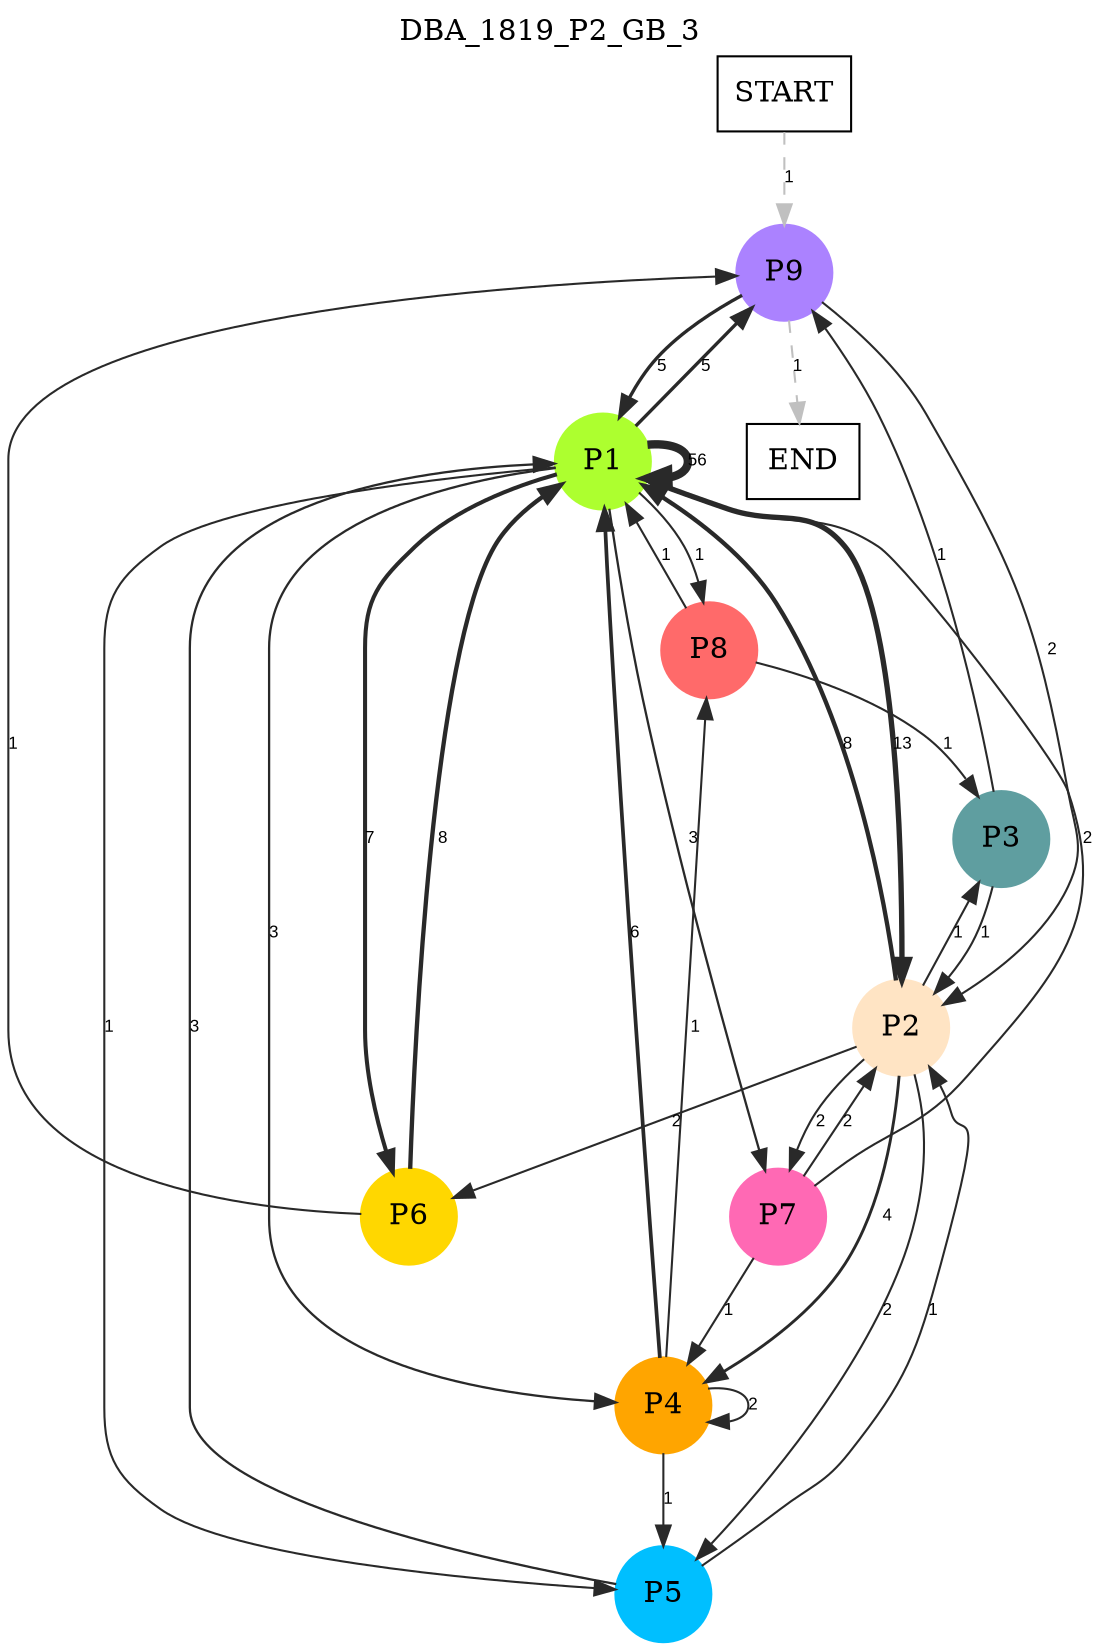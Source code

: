 digraph DBA_1819_P2_GB_3 {
	labelloc="t";
	label=DBA_1819_P2_GB_3;
	dpi = 150
	size="16,11!";
	margin = 0;
"START" [shape=box, fillcolor=white, style=filled, color=black]
"P9" [shape=circle, color=mediumpurple1, style=filled]
"P1" [shape=circle, color=greenyellow, style=filled]
"P7" [shape=circle, color=hotpink, style=filled]
"P2" [shape=circle, color=bisque, style=filled]
"P4" [shape=circle, color=orange, style=filled]
"P5" [shape=circle, color=deepskyblue, style=filled]
"P6" [shape=circle, color=gold, style=filled]
"P8" [shape=circle, color=indianred1, style=filled]
"P3" [shape=circle, color=cadetblue, style=filled]
"END" [shape=box, fillcolor=white, style=filled, color=black]
"START" -> "P9" [ style = dashed color=grey label ="1" labelfloat=false fontname="Arial" fontsize=8]

"P9" -> "P1" [ color=grey16 penwidth = "1.6094379124341"label ="5" labelfloat=false fontname="Arial" fontsize=8]

"P9" -> "P2" [ color=grey16 penwidth = "1"label ="2" labelfloat=false fontname="Arial" fontsize=8]

"P9" -> "END" [ style = dashed color=grey label ="1" labelfloat=false fontname="Arial" fontsize=8]

"P1" -> "P9" [ color=grey16 penwidth = "1.6094379124341"label ="5" labelfloat=false fontname="Arial" fontsize=8]

"P1" -> "P1" [ color=grey16 penwidth = "4.02535169073515"label ="56" labelfloat=false fontname="Arial" fontsize=8]

"P1" -> "P7" [ color=grey16 penwidth = "1.09861228866811"label ="3" labelfloat=false fontname="Arial" fontsize=8]

"P1" -> "P2" [ color=grey16 penwidth = "2.56494935746154"label ="13" labelfloat=false fontname="Arial" fontsize=8]

"P1" -> "P4" [ color=grey16 penwidth = "1.09861228866811"label ="3" labelfloat=false fontname="Arial" fontsize=8]

"P1" -> "P5" [ color=grey16 penwidth = "1"label ="1" labelfloat=false fontname="Arial" fontsize=8]

"P1" -> "P6" [ color=grey16 penwidth = "1.94591014905531"label ="7" labelfloat=false fontname="Arial" fontsize=8]

"P1" -> "P8" [ color=grey16 penwidth = "1"label ="1" labelfloat=false fontname="Arial" fontsize=8]

"P7" -> "P1" [ color=grey16 penwidth = "1"label ="2" labelfloat=false fontname="Arial" fontsize=8]

"P7" -> "P2" [ color=grey16 penwidth = "1"label ="2" labelfloat=false fontname="Arial" fontsize=8]

"P7" -> "P4" [ color=grey16 penwidth = "1"label ="1" labelfloat=false fontname="Arial" fontsize=8]

"P2" -> "P1" [ color=grey16 penwidth = "2.07944154167984"label ="8" labelfloat=false fontname="Arial" fontsize=8]

"P2" -> "P7" [ color=grey16 penwidth = "1"label ="2" labelfloat=false fontname="Arial" fontsize=8]

"P2" -> "P4" [ color=grey16 penwidth = "1.38629436111989"label ="4" labelfloat=false fontname="Arial" fontsize=8]

"P2" -> "P5" [ color=grey16 penwidth = "1"label ="2" labelfloat=false fontname="Arial" fontsize=8]

"P2" -> "P6" [ color=grey16 penwidth = "1"label ="2" labelfloat=false fontname="Arial" fontsize=8]

"P2" -> "P3" [ color=grey16 penwidth = "1"label ="1" labelfloat=false fontname="Arial" fontsize=8]

"P4" -> "P1" [ color=grey16 penwidth = "1.79175946922805"label ="6" labelfloat=false fontname="Arial" fontsize=8]

"P4" -> "P4" [ color=grey16 penwidth = "1"label ="2" labelfloat=false fontname="Arial" fontsize=8]

"P4" -> "P5" [ color=grey16 penwidth = "1"label ="1" labelfloat=false fontname="Arial" fontsize=8]

"P4" -> "P8" [ color=grey16 penwidth = "1"label ="1" labelfloat=false fontname="Arial" fontsize=8]

"P5" -> "P1" [ color=grey16 penwidth = "1.09861228866811"label ="3" labelfloat=false fontname="Arial" fontsize=8]

"P5" -> "P2" [ color=grey16 penwidth = "1"label ="1" labelfloat=false fontname="Arial" fontsize=8]

"P6" -> "P9" [ color=grey16 penwidth = "1"label ="1" labelfloat=false fontname="Arial" fontsize=8]

"P6" -> "P1" [ color=grey16 penwidth = "2.07944154167984"label ="8" labelfloat=false fontname="Arial" fontsize=8]

"P8" -> "P1" [ color=grey16 penwidth = "1"label ="1" labelfloat=false fontname="Arial" fontsize=8]

"P8" -> "P3" [ color=grey16 penwidth = "1"label ="1" labelfloat=false fontname="Arial" fontsize=8]

"P3" -> "P9" [ color=grey16 penwidth = "1"label ="1" labelfloat=false fontname="Arial" fontsize=8]

"P3" -> "P2" [ color=grey16 penwidth = "1"label ="1" labelfloat=false fontname="Arial" fontsize=8]

}
